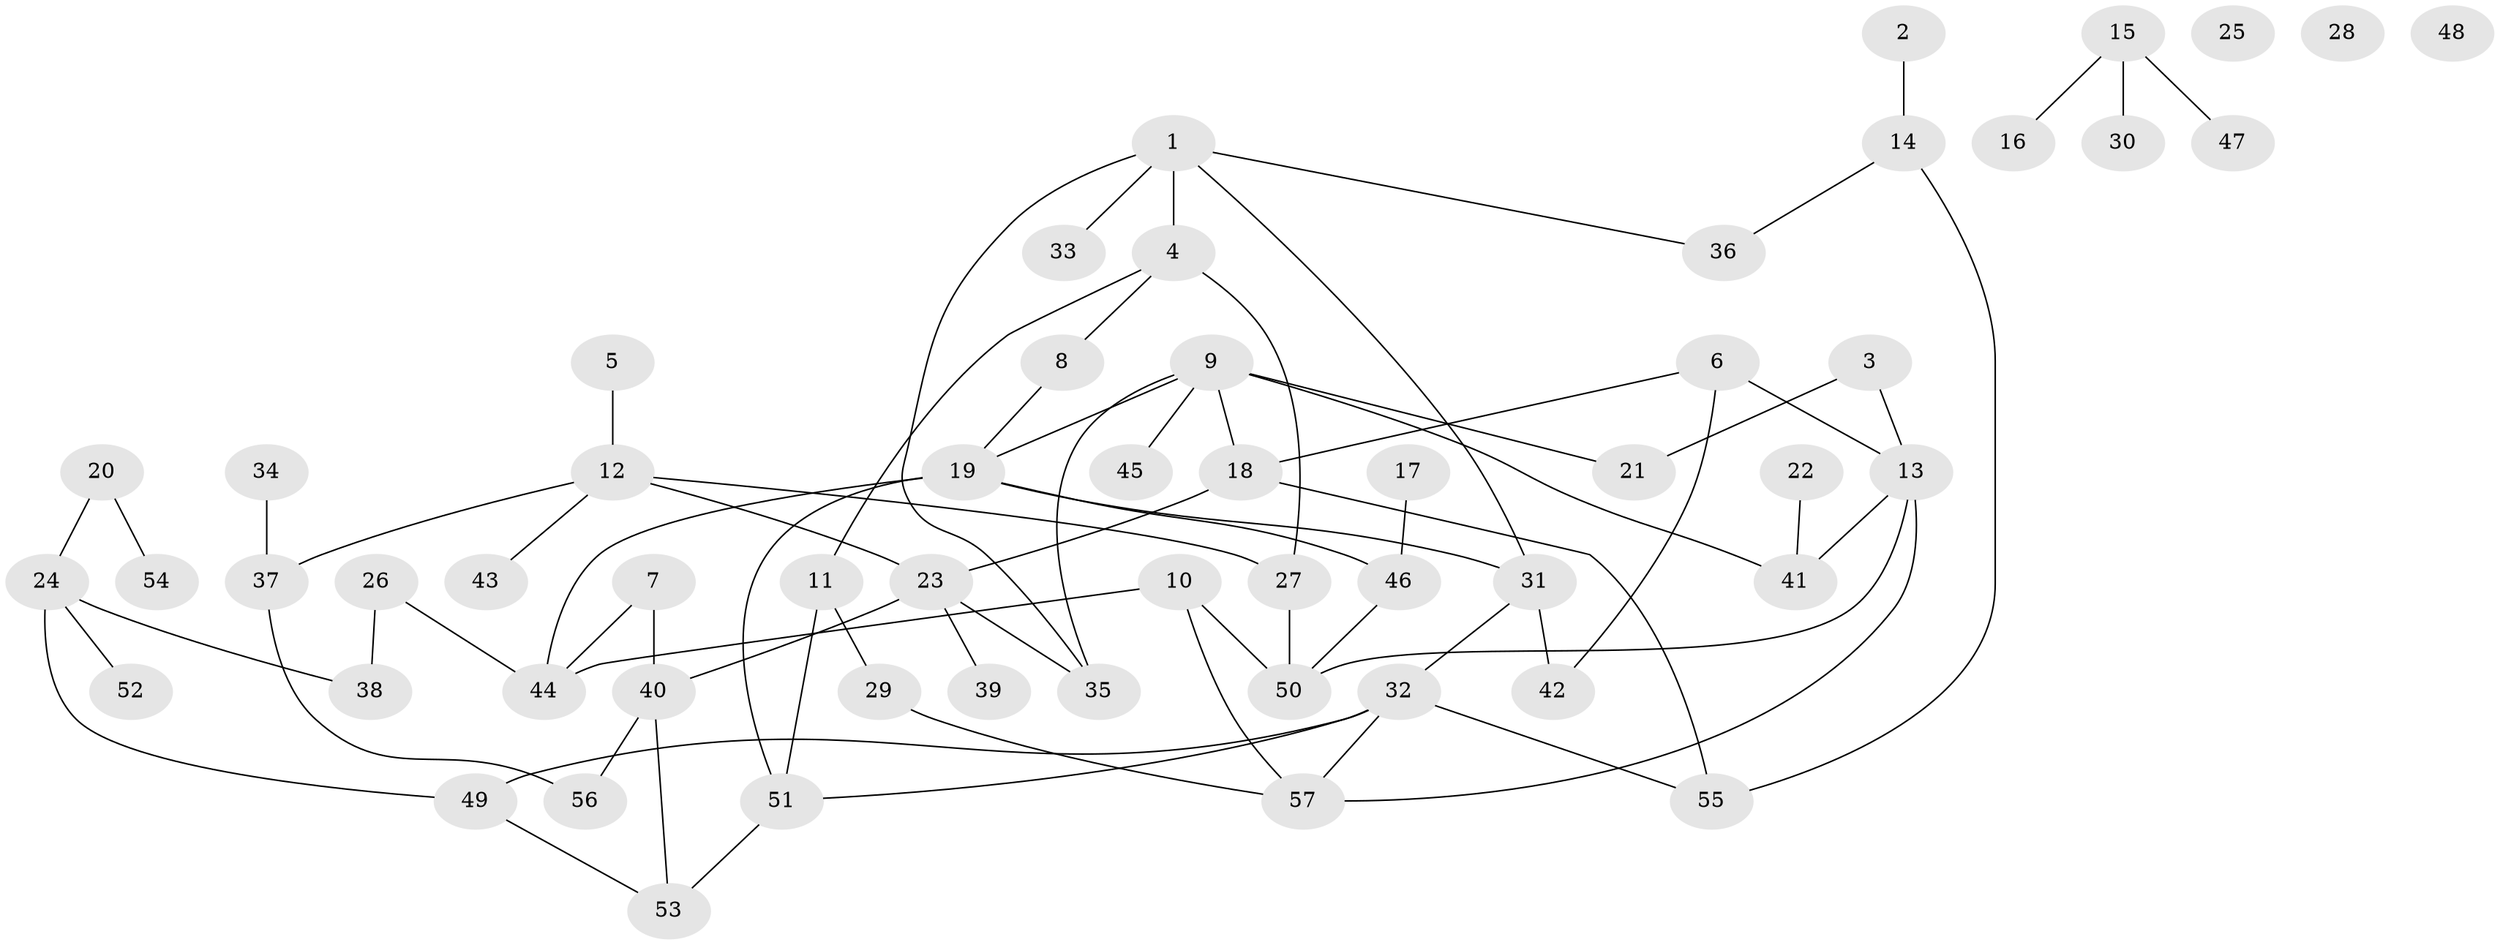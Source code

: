// coarse degree distribution, {5: 0.11428571428571428, 1: 0.22857142857142856, 2: 0.14285714285714285, 6: 0.05714285714285714, 4: 0.2, 7: 0.05714285714285714, 3: 0.11428571428571428, 0: 0.08571428571428572}
// Generated by graph-tools (version 1.1) at 2025/23/03/03/25 07:23:26]
// undirected, 57 vertices, 74 edges
graph export_dot {
graph [start="1"]
  node [color=gray90,style=filled];
  1;
  2;
  3;
  4;
  5;
  6;
  7;
  8;
  9;
  10;
  11;
  12;
  13;
  14;
  15;
  16;
  17;
  18;
  19;
  20;
  21;
  22;
  23;
  24;
  25;
  26;
  27;
  28;
  29;
  30;
  31;
  32;
  33;
  34;
  35;
  36;
  37;
  38;
  39;
  40;
  41;
  42;
  43;
  44;
  45;
  46;
  47;
  48;
  49;
  50;
  51;
  52;
  53;
  54;
  55;
  56;
  57;
  1 -- 4;
  1 -- 31;
  1 -- 33;
  1 -- 35;
  1 -- 36;
  2 -- 14;
  3 -- 13;
  3 -- 21;
  4 -- 8;
  4 -- 11;
  4 -- 27;
  5 -- 12;
  6 -- 13;
  6 -- 18;
  6 -- 42;
  7 -- 40;
  7 -- 44;
  8 -- 19;
  9 -- 18;
  9 -- 19;
  9 -- 21;
  9 -- 35;
  9 -- 41;
  9 -- 45;
  10 -- 44;
  10 -- 50;
  10 -- 57;
  11 -- 29;
  11 -- 51;
  12 -- 23;
  12 -- 27;
  12 -- 37;
  12 -- 43;
  13 -- 41;
  13 -- 50;
  13 -- 57;
  14 -- 36;
  14 -- 55;
  15 -- 16;
  15 -- 30;
  15 -- 47;
  17 -- 46;
  18 -- 23;
  18 -- 55;
  19 -- 31;
  19 -- 44;
  19 -- 46;
  19 -- 51;
  20 -- 24;
  20 -- 54;
  22 -- 41;
  23 -- 35;
  23 -- 39;
  23 -- 40;
  24 -- 38;
  24 -- 49;
  24 -- 52;
  26 -- 38;
  26 -- 44;
  27 -- 50;
  29 -- 57;
  31 -- 32;
  31 -- 42;
  32 -- 49;
  32 -- 51;
  32 -- 55;
  32 -- 57;
  34 -- 37;
  37 -- 56;
  40 -- 53;
  40 -- 56;
  46 -- 50;
  49 -- 53;
  51 -- 53;
}
